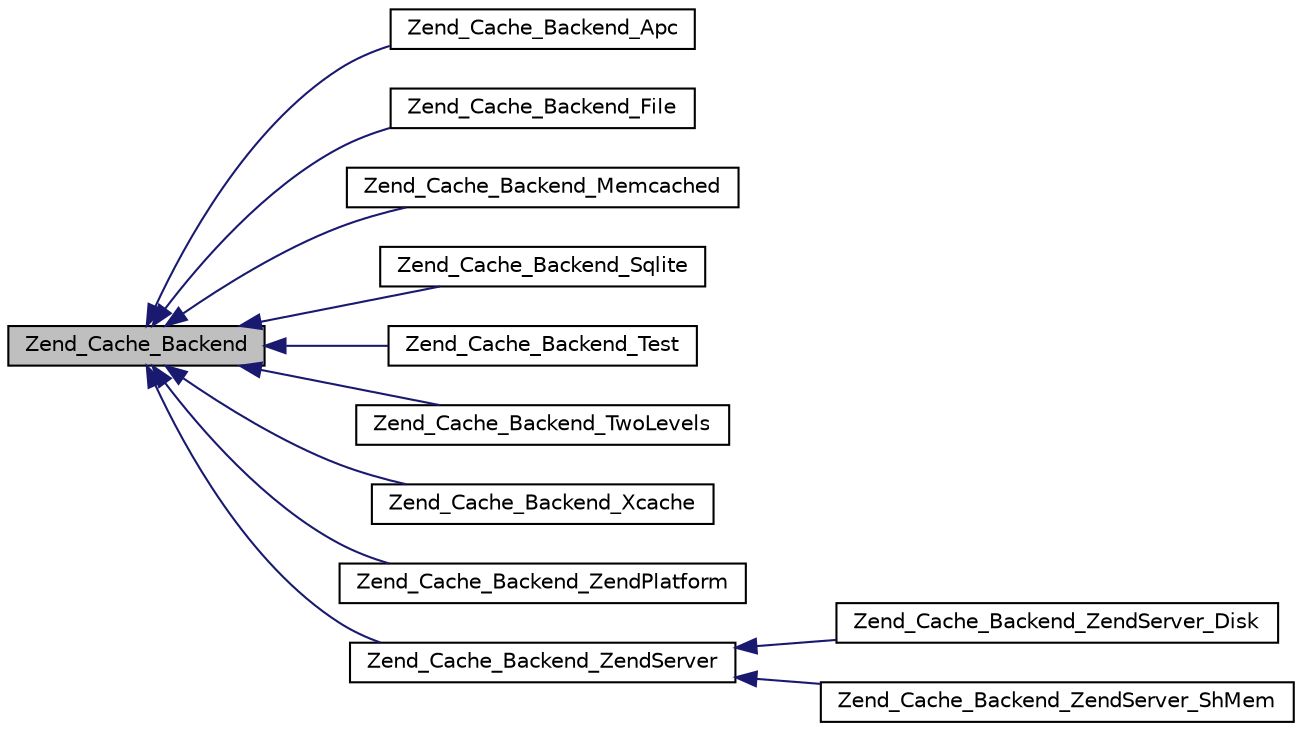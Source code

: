 digraph G
{
  edge [fontname="Helvetica",fontsize="10",labelfontname="Helvetica",labelfontsize="10"];
  node [fontname="Helvetica",fontsize="10",shape=record];
  rankdir="LR";
  Node1 [label="Zend_Cache_Backend",height=0.2,width=0.4,color="black", fillcolor="grey75", style="filled" fontcolor="black"];
  Node1 -> Node2 [dir="back",color="midnightblue",fontsize="10",style="solid",fontname="Helvetica"];
  Node2 [label="Zend_Cache_Backend_Apc",height=0.2,width=0.4,color="black", fillcolor="white", style="filled",URL="$class_zend___cache___backend___apc.html"];
  Node1 -> Node3 [dir="back",color="midnightblue",fontsize="10",style="solid",fontname="Helvetica"];
  Node3 [label="Zend_Cache_Backend_File",height=0.2,width=0.4,color="black", fillcolor="white", style="filled",URL="$class_zend___cache___backend___file.html"];
  Node1 -> Node4 [dir="back",color="midnightblue",fontsize="10",style="solid",fontname="Helvetica"];
  Node4 [label="Zend_Cache_Backend_Memcached",height=0.2,width=0.4,color="black", fillcolor="white", style="filled",URL="$class_zend___cache___backend___memcached.html"];
  Node1 -> Node5 [dir="back",color="midnightblue",fontsize="10",style="solid",fontname="Helvetica"];
  Node5 [label="Zend_Cache_Backend_Sqlite",height=0.2,width=0.4,color="black", fillcolor="white", style="filled",URL="$class_zend___cache___backend___sqlite.html"];
  Node1 -> Node6 [dir="back",color="midnightblue",fontsize="10",style="solid",fontname="Helvetica"];
  Node6 [label="Zend_Cache_Backend_Test",height=0.2,width=0.4,color="black", fillcolor="white", style="filled",URL="$class_zend___cache___backend___test.html"];
  Node1 -> Node7 [dir="back",color="midnightblue",fontsize="10",style="solid",fontname="Helvetica"];
  Node7 [label="Zend_Cache_Backend_TwoLevels",height=0.2,width=0.4,color="black", fillcolor="white", style="filled",URL="$class_zend___cache___backend___two_levels.html"];
  Node1 -> Node8 [dir="back",color="midnightblue",fontsize="10",style="solid",fontname="Helvetica"];
  Node8 [label="Zend_Cache_Backend_Xcache",height=0.2,width=0.4,color="black", fillcolor="white", style="filled",URL="$class_zend___cache___backend___xcache.html"];
  Node1 -> Node9 [dir="back",color="midnightblue",fontsize="10",style="solid",fontname="Helvetica"];
  Node9 [label="Zend_Cache_Backend_ZendPlatform",height=0.2,width=0.4,color="black", fillcolor="white", style="filled",URL="$class_zend___cache___backend___zend_platform.html"];
  Node1 -> Node10 [dir="back",color="midnightblue",fontsize="10",style="solid",fontname="Helvetica"];
  Node10 [label="Zend_Cache_Backend_ZendServer",height=0.2,width=0.4,color="black", fillcolor="white", style="filled",URL="$class_zend___cache___backend___zend_server.html"];
  Node10 -> Node11 [dir="back",color="midnightblue",fontsize="10",style="solid",fontname="Helvetica"];
  Node11 [label="Zend_Cache_Backend_ZendServer_Disk",height=0.2,width=0.4,color="black", fillcolor="white", style="filled",URL="$class_zend___cache___backend___zend_server___disk.html"];
  Node10 -> Node12 [dir="back",color="midnightblue",fontsize="10",style="solid",fontname="Helvetica"];
  Node12 [label="Zend_Cache_Backend_ZendServer_ShMem",height=0.2,width=0.4,color="black", fillcolor="white", style="filled",URL="$class_zend___cache___backend___zend_server___sh_mem.html"];
}
